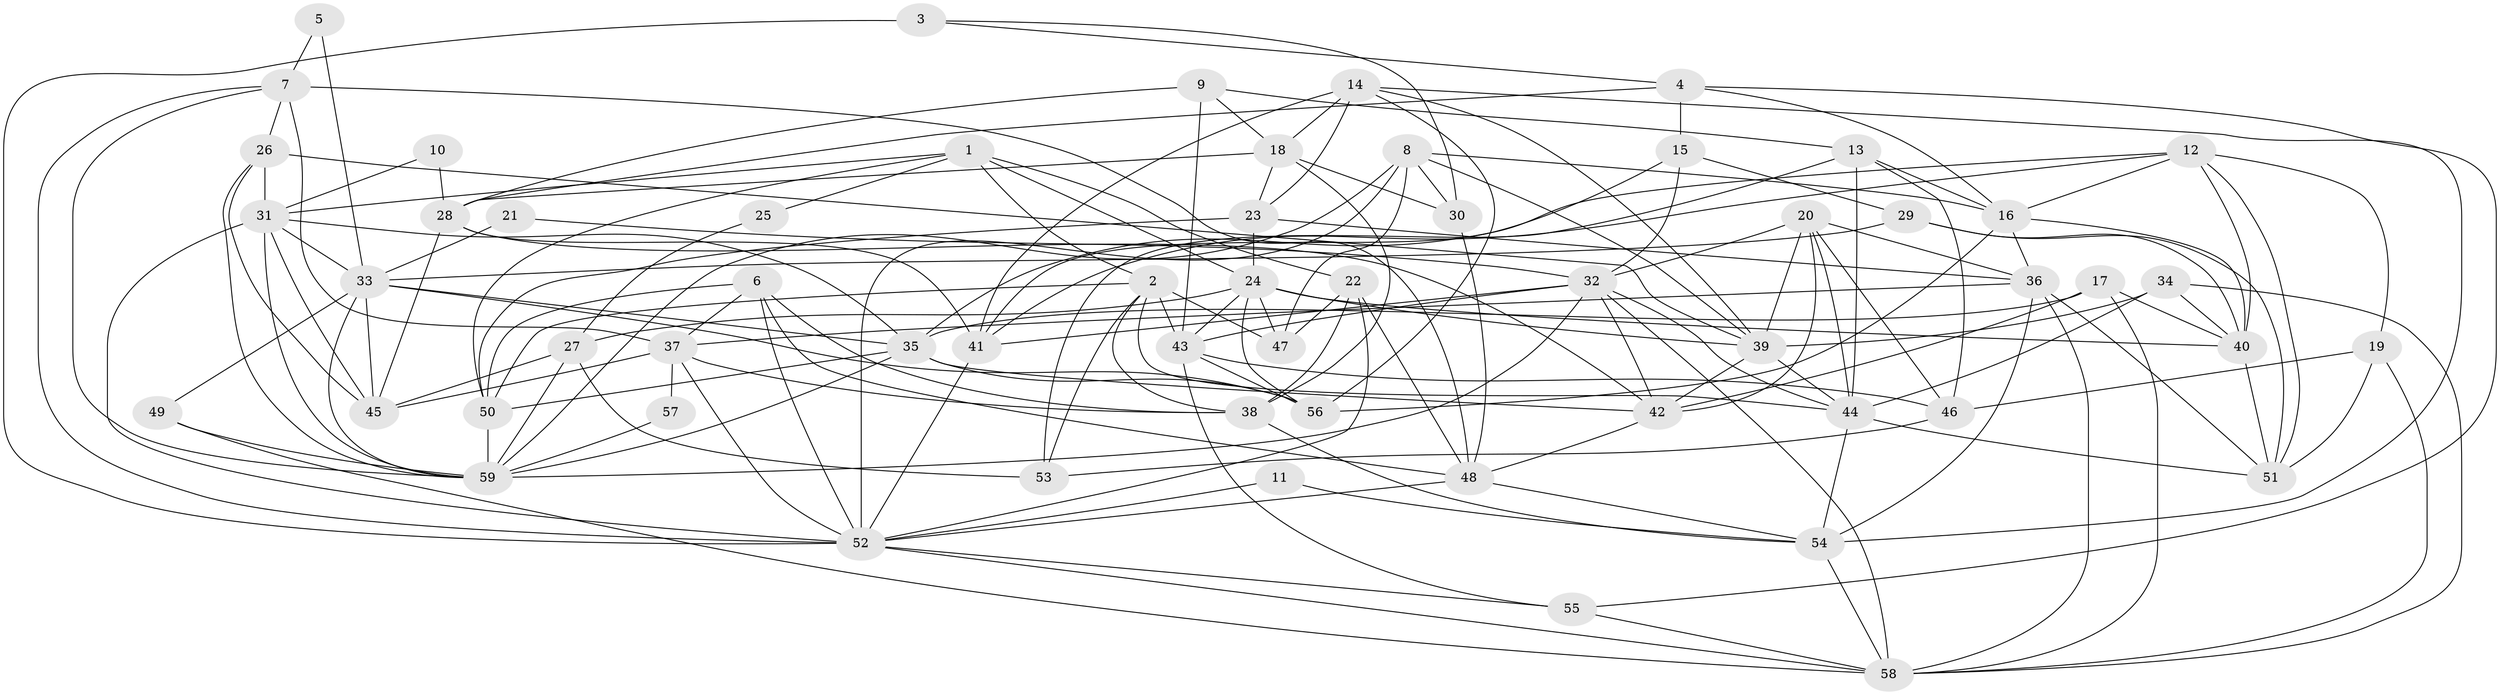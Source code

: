 // original degree distribution, {4: 0.2627118644067797, 2: 0.13559322033898305, 5: 0.19491525423728814, 3: 0.2627118644067797, 7: 0.05084745762711865, 6: 0.09322033898305085}
// Generated by graph-tools (version 1.1) at 2025/50/03/09/25 03:50:12]
// undirected, 59 vertices, 168 edges
graph export_dot {
graph [start="1"]
  node [color=gray90,style=filled];
  1;
  2;
  3;
  4;
  5;
  6;
  7;
  8;
  9;
  10;
  11;
  12;
  13;
  14;
  15;
  16;
  17;
  18;
  19;
  20;
  21;
  22;
  23;
  24;
  25;
  26;
  27;
  28;
  29;
  30;
  31;
  32;
  33;
  34;
  35;
  36;
  37;
  38;
  39;
  40;
  41;
  42;
  43;
  44;
  45;
  46;
  47;
  48;
  49;
  50;
  51;
  52;
  53;
  54;
  55;
  56;
  57;
  58;
  59;
  1 -- 2 [weight=1.0];
  1 -- 22 [weight=1.0];
  1 -- 24 [weight=1.0];
  1 -- 25 [weight=1.0];
  1 -- 31 [weight=1.0];
  1 -- 50 [weight=1.0];
  2 -- 38 [weight=1.0];
  2 -- 43 [weight=1.0];
  2 -- 44 [weight=1.0];
  2 -- 47 [weight=1.0];
  2 -- 50 [weight=1.0];
  2 -- 53 [weight=1.0];
  3 -- 4 [weight=1.0];
  3 -- 30 [weight=1.0];
  3 -- 52 [weight=2.0];
  4 -- 15 [weight=1.0];
  4 -- 16 [weight=1.0];
  4 -- 28 [weight=1.0];
  4 -- 55 [weight=1.0];
  5 -- 7 [weight=1.0];
  5 -- 33 [weight=1.0];
  6 -- 37 [weight=1.0];
  6 -- 38 [weight=1.0];
  6 -- 48 [weight=1.0];
  6 -- 50 [weight=1.0];
  6 -- 52 [weight=1.0];
  7 -- 26 [weight=1.0];
  7 -- 37 [weight=1.0];
  7 -- 48 [weight=1.0];
  7 -- 52 [weight=1.0];
  7 -- 59 [weight=1.0];
  8 -- 16 [weight=1.0];
  8 -- 30 [weight=1.0];
  8 -- 39 [weight=1.0];
  8 -- 47 [weight=1.0];
  8 -- 52 [weight=1.0];
  8 -- 59 [weight=1.0];
  9 -- 13 [weight=1.0];
  9 -- 18 [weight=1.0];
  9 -- 28 [weight=1.0];
  9 -- 43 [weight=1.0];
  10 -- 28 [weight=1.0];
  10 -- 31 [weight=1.0];
  11 -- 52 [weight=1.0];
  11 -- 54 [weight=1.0];
  12 -- 16 [weight=1.0];
  12 -- 19 [weight=1.0];
  12 -- 35 [weight=1.0];
  12 -- 40 [weight=1.0];
  12 -- 41 [weight=1.0];
  12 -- 51 [weight=1.0];
  13 -- 16 [weight=1.0];
  13 -- 44 [weight=1.0];
  13 -- 46 [weight=1.0];
  13 -- 53 [weight=1.0];
  14 -- 18 [weight=1.0];
  14 -- 23 [weight=1.0];
  14 -- 39 [weight=1.0];
  14 -- 41 [weight=1.0];
  14 -- 54 [weight=1.0];
  14 -- 56 [weight=1.0];
  15 -- 29 [weight=1.0];
  15 -- 32 [weight=1.0];
  15 -- 41 [weight=1.0];
  16 -- 36 [weight=1.0];
  16 -- 40 [weight=1.0];
  16 -- 56 [weight=1.0];
  17 -- 35 [weight=1.0];
  17 -- 40 [weight=1.0];
  17 -- 42 [weight=1.0];
  17 -- 58 [weight=1.0];
  18 -- 23 [weight=1.0];
  18 -- 28 [weight=1.0];
  18 -- 30 [weight=1.0];
  18 -- 38 [weight=1.0];
  19 -- 46 [weight=1.0];
  19 -- 51 [weight=1.0];
  19 -- 58 [weight=1.0];
  20 -- 32 [weight=1.0];
  20 -- 36 [weight=1.0];
  20 -- 39 [weight=1.0];
  20 -- 42 [weight=1.0];
  20 -- 44 [weight=1.0];
  20 -- 46 [weight=1.0];
  21 -- 32 [weight=1.0];
  21 -- 33 [weight=1.0];
  22 -- 38 [weight=1.0];
  22 -- 47 [weight=1.0];
  22 -- 48 [weight=1.0];
  22 -- 52 [weight=1.0];
  23 -- 24 [weight=1.0];
  23 -- 36 [weight=1.0];
  23 -- 50 [weight=1.0];
  24 -- 27 [weight=1.0];
  24 -- 39 [weight=1.0];
  24 -- 40 [weight=1.0];
  24 -- 43 [weight=1.0];
  24 -- 47 [weight=1.0];
  24 -- 56 [weight=1.0];
  25 -- 27 [weight=1.0];
  26 -- 31 [weight=1.0];
  26 -- 39 [weight=1.0];
  26 -- 45 [weight=1.0];
  26 -- 59 [weight=1.0];
  27 -- 45 [weight=1.0];
  27 -- 53 [weight=1.0];
  27 -- 59 [weight=1.0];
  28 -- 41 [weight=1.0];
  28 -- 42 [weight=1.0];
  28 -- 45 [weight=1.0];
  29 -- 33 [weight=1.0];
  29 -- 40 [weight=1.0];
  29 -- 51 [weight=1.0];
  30 -- 48 [weight=1.0];
  31 -- 33 [weight=1.0];
  31 -- 35 [weight=1.0];
  31 -- 45 [weight=1.0];
  31 -- 52 [weight=1.0];
  31 -- 59 [weight=1.0];
  32 -- 41 [weight=1.0];
  32 -- 42 [weight=1.0];
  32 -- 43 [weight=1.0];
  32 -- 44 [weight=1.0];
  32 -- 58 [weight=1.0];
  32 -- 59 [weight=1.0];
  33 -- 35 [weight=1.0];
  33 -- 45 [weight=1.0];
  33 -- 49 [weight=1.0];
  33 -- 56 [weight=1.0];
  33 -- 59 [weight=1.0];
  34 -- 39 [weight=1.0];
  34 -- 40 [weight=1.0];
  34 -- 44 [weight=1.0];
  34 -- 58 [weight=1.0];
  35 -- 42 [weight=1.0];
  35 -- 50 [weight=1.0];
  35 -- 56 [weight=1.0];
  35 -- 59 [weight=1.0];
  36 -- 37 [weight=1.0];
  36 -- 51 [weight=1.0];
  36 -- 54 [weight=1.0];
  36 -- 58 [weight=1.0];
  37 -- 38 [weight=1.0];
  37 -- 45 [weight=1.0];
  37 -- 52 [weight=1.0];
  37 -- 57 [weight=1.0];
  38 -- 54 [weight=1.0];
  39 -- 42 [weight=1.0];
  39 -- 44 [weight=1.0];
  40 -- 51 [weight=1.0];
  41 -- 52 [weight=1.0];
  42 -- 48 [weight=1.0];
  43 -- 46 [weight=1.0];
  43 -- 55 [weight=1.0];
  43 -- 56 [weight=1.0];
  44 -- 51 [weight=1.0];
  44 -- 54 [weight=1.0];
  46 -- 53 [weight=1.0];
  48 -- 52 [weight=1.0];
  48 -- 54 [weight=1.0];
  49 -- 58 [weight=1.0];
  49 -- 59 [weight=1.0];
  50 -- 59 [weight=1.0];
  52 -- 55 [weight=1.0];
  52 -- 58 [weight=1.0];
  54 -- 58 [weight=1.0];
  55 -- 58 [weight=1.0];
  57 -- 59 [weight=1.0];
}
